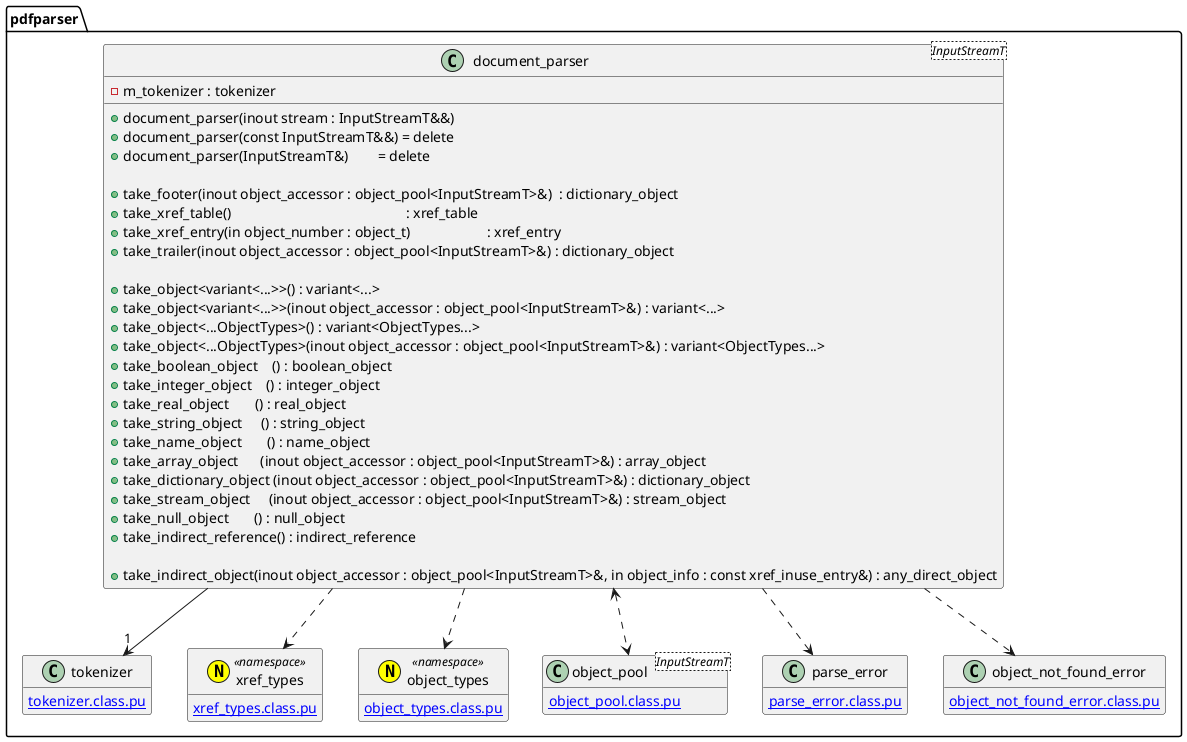 @startuml document_parser
hide empty members
namespace pdfparser {
class document_parser<InputStreamT> {
	-m_tokenizer : tokenizer

	+document_parser(inout stream : InputStreamT&&)
	+document_parser(const InputStreamT&&) = delete
	+document_parser(InputStreamT&)        = delete

	+take_footer(inout object_accessor : object_pool<InputStreamT>&)  : dictionary_object
	+take_xref_table()                                                : xref_table
	+take_xref_entry(in object_number : object_t)                     : xref_entry
	+take_trailer(inout object_accessor : object_pool<InputStreamT>&) : dictionary_object

	+take_object<variant<...>>() : variant<...>
	+take_object<variant<...>>(inout object_accessor : object_pool<InputStreamT>&) : variant<...>
	+take_object<...ObjectTypes>() : variant<ObjectTypes...>
	+take_object<...ObjectTypes>(inout object_accessor : object_pool<InputStreamT>&) : variant<ObjectTypes...>
	+take_boolean_object    () : boolean_object
	+take_integer_object    () : integer_object
	+take_real_object       () : real_object
	+take_string_object     () : string_object
	+take_name_object       () : name_object
	+take_array_object      (inout object_accessor : object_pool<InputStreamT>&) : array_object
	+take_dictionary_object (inout object_accessor : object_pool<InputStreamT>&) : dictionary_object
	+take_stream_object     (inout object_accessor : object_pool<InputStreamT>&) : stream_object
	+take_null_object       () : null_object
	+take_indirect_reference() : indirect_reference

	+take_indirect_object(inout object_accessor : object_pool<InputStreamT>&, in object_info : const xref_inuse_entry&) : any_direct_object
}
document_parser --> "1" tokenizer
document_parser ..> xref_types
document_parser ..> object_types
document_parser <..> object_pool
document_parser ..> parse_error
document_parser ..> object_not_found_error

class tokenizer {
	[[tokenizer.class.pu]]
}
annotation xref_types <<(N, yellow) namespace>> {
	[[xref_types.class.pu]]
}
annotation object_types <<(N, yellow) namespace>> {
	[[object_types.class.pu]]
}
class object_pool<InputStreamT> {
	[[object_pool.class.pu]]
}
class parse_error {
	[[parse_error.class.pu]]
}
class object_not_found_error {
	[[object_not_found_error.class.pu]]
}
}
@enduml
